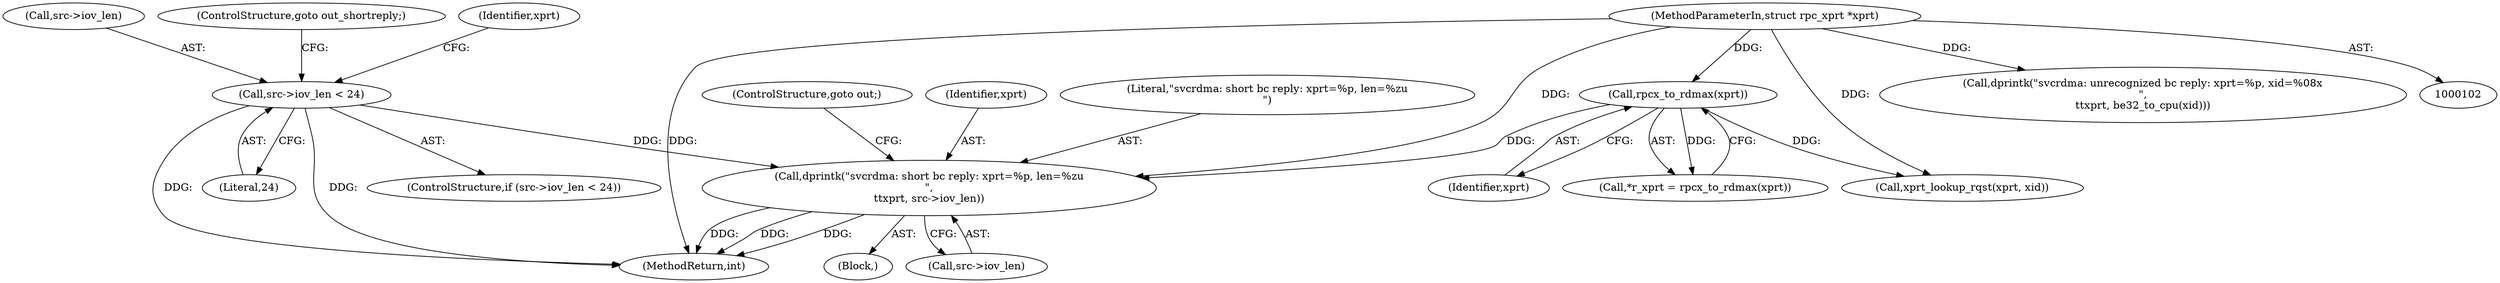 digraph "0_linux_c70422f760c120480fee4de6c38804c72aa26bc1_23@pointer" {
"1000300" [label="(Call,dprintk(\"svcrdma: short bc reply: xprt=%p, len=%zu\n\",\n\t\txprt, src->iov_len))"];
"1000110" [label="(Call,rpcx_to_rdmax(xprt))"];
"1000103" [label="(MethodParameterIn,struct rpc_xprt *xprt)"];
"1000170" [label="(Call,src->iov_len < 24)"];
"1000111" [label="(Identifier,xprt)"];
"1000302" [label="(Identifier,xprt)"];
"1000183" [label="(Call,xprt_lookup_rqst(xprt, xid))"];
"1000308" [label="(Call,dprintk(\"svcrdma: unrecognized bc reply: xprt=%p, xid=%08x\n\",\n\t\txprt, be32_to_cpu(xid)))"];
"1000314" [label="(MethodReturn,int)"];
"1000169" [label="(ControlStructure,if (src->iov_len < 24))"];
"1000108" [label="(Call,*r_xprt = rpcx_to_rdmax(xprt))"];
"1000300" [label="(Call,dprintk(\"svcrdma: short bc reply: xprt=%p, len=%zu\n\",\n\t\txprt, src->iov_len))"];
"1000171" [label="(Call,src->iov_len)"];
"1000103" [label="(MethodParameterIn,struct rpc_xprt *xprt)"];
"1000170" [label="(Call,src->iov_len < 24)"];
"1000175" [label="(ControlStructure,goto out_shortreply;)"];
"1000303" [label="(Call,src->iov_len)"];
"1000179" [label="(Identifier,xprt)"];
"1000106" [label="(Block,)"];
"1000301" [label="(Literal,\"svcrdma: short bc reply: xprt=%p, len=%zu\n\")"];
"1000306" [label="(ControlStructure,goto out;)"];
"1000174" [label="(Literal,24)"];
"1000110" [label="(Call,rpcx_to_rdmax(xprt))"];
"1000300" -> "1000106"  [label="AST: "];
"1000300" -> "1000303"  [label="CFG: "];
"1000301" -> "1000300"  [label="AST: "];
"1000302" -> "1000300"  [label="AST: "];
"1000303" -> "1000300"  [label="AST: "];
"1000306" -> "1000300"  [label="CFG: "];
"1000300" -> "1000314"  [label="DDG: "];
"1000300" -> "1000314"  [label="DDG: "];
"1000300" -> "1000314"  [label="DDG: "];
"1000110" -> "1000300"  [label="DDG: "];
"1000103" -> "1000300"  [label="DDG: "];
"1000170" -> "1000300"  [label="DDG: "];
"1000110" -> "1000108"  [label="AST: "];
"1000110" -> "1000111"  [label="CFG: "];
"1000111" -> "1000110"  [label="AST: "];
"1000108" -> "1000110"  [label="CFG: "];
"1000110" -> "1000108"  [label="DDG: "];
"1000103" -> "1000110"  [label="DDG: "];
"1000110" -> "1000183"  [label="DDG: "];
"1000103" -> "1000102"  [label="AST: "];
"1000103" -> "1000314"  [label="DDG: "];
"1000103" -> "1000183"  [label="DDG: "];
"1000103" -> "1000308"  [label="DDG: "];
"1000170" -> "1000169"  [label="AST: "];
"1000170" -> "1000174"  [label="CFG: "];
"1000171" -> "1000170"  [label="AST: "];
"1000174" -> "1000170"  [label="AST: "];
"1000175" -> "1000170"  [label="CFG: "];
"1000179" -> "1000170"  [label="CFG: "];
"1000170" -> "1000314"  [label="DDG: "];
"1000170" -> "1000314"  [label="DDG: "];
}
